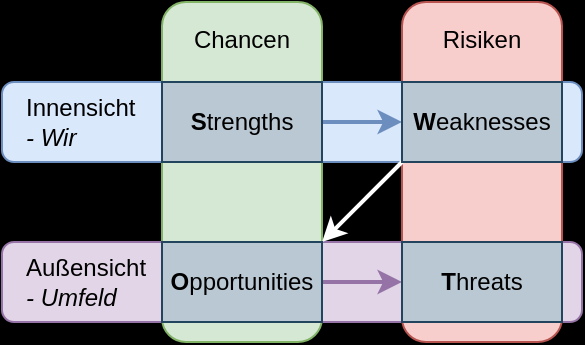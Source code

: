 <mxfile compressed="false" version="14.1.8" type="device">
  <diagram id="UvNM3isBRru4vlubQ8CU" name="Seite-1">
    <mxGraphModel dx="652" dy="414" grid="1" gridSize="10" guides="1" tooltips="1" connect="1" arrows="1" fold="1" page="1" pageScale="1" pageWidth="827" pageHeight="1169" background="#000000" math="0" shadow="0">
      <root>
        <mxCell id="0" />
        <mxCell id="1" parent="0" />
        <mxCell id="ATQ-_7qSr0HIZTYXPX5r-1" value="Innensicht&lt;br&gt;&lt;i&gt;- Wir&lt;/i&gt;" style="rounded=1;whiteSpace=wrap;html=1;align=left;spacingLeft=10;fillColor=#dae8fc;strokeColor=#6c8ebf;" vertex="1" parent="1">
          <mxGeometry x="120" y="240" width="290" height="40" as="geometry" />
        </mxCell>
        <mxCell id="ATQ-_7qSr0HIZTYXPX5r-2" value="Außensicht&lt;br&gt;&lt;i&gt;- Umfeld&lt;/i&gt;" style="rounded=1;whiteSpace=wrap;html=1;align=left;spacingLeft=10;fillColor=#e1d5e7;strokeColor=#9673a6;" vertex="1" parent="1">
          <mxGeometry x="120" y="320" width="290" height="40" as="geometry" />
        </mxCell>
        <mxCell id="ATQ-_7qSr0HIZTYXPX5r-4" value="Chancen&lt;span style=&quot;color: rgba(0 , 0 , 0 , 0) ; font-family: monospace ; font-size: 0px&quot;&gt;%3CmxGraphModel%3E%3Croot%3E%3CmxCell%20id%3D%220%22%2F%3E%3CmxCell%20id%3D%221%22%20parent%3D%220%22%2F%3E%3CmxCell%20id%3D%222%22%20value%3D%22Innensicht%22%20style%3D%22rounded%3D1%3BwhiteSpace%3Dwrap%3Bhtml%3D1%3Balign%3Dleft%3BspacingLeft%3D10%3B%22%20vertex%3D%221%22%20parent%3D%221%22%3E%3CmxGeometry%20x%3D%2280%22%20y%3D%2280%22%20width%3D%22550%22%20height%3D%2240%22%20as%3D%22geometry%22%2F%3E%3C%2FmxCell%3E%3C%2Froot%3E%3C%2FmxGraphModel%3E&lt;/span&gt;" style="rounded=1;whiteSpace=wrap;html=1;align=center;verticalAlign=top;spacingTop=5;fillColor=#d5e8d4;strokeColor=#82b366;" vertex="1" parent="1">
          <mxGeometry x="200" y="200" width="80" height="170" as="geometry" />
        </mxCell>
        <mxCell id="ATQ-_7qSr0HIZTYXPX5r-5" value="Risiken" style="rounded=1;whiteSpace=wrap;html=1;align=center;verticalAlign=top;spacingTop=5;fillColor=#f8cecc;strokeColor=#b85450;" vertex="1" parent="1">
          <mxGeometry x="320" y="200" width="80" height="170" as="geometry" />
        </mxCell>
        <mxCell id="ATQ-_7qSr0HIZTYXPX5r-10" value="" style="endArrow=classic;html=1;exitX=1;exitY=0.5;exitDx=0;exitDy=0;entryX=0;entryY=0.5;entryDx=0;entryDy=0;strokeColor=#6c8ebf;fillColor=#dae8fc;strokeWidth=2;" edge="1" parent="1" source="ATQ-_7qSr0HIZTYXPX5r-7" target="ATQ-_7qSr0HIZTYXPX5r-6">
          <mxGeometry width="50" height="50" relative="1" as="geometry">
            <mxPoint x="510" y="250" as="sourcePoint" />
            <mxPoint x="300" y="300" as="targetPoint" />
          </mxGeometry>
        </mxCell>
        <mxCell id="ATQ-_7qSr0HIZTYXPX5r-11" value="" style="endArrow=classic;html=1;exitX=1;exitY=0.5;exitDx=0;exitDy=0;entryX=0;entryY=0.5;entryDx=0;entryDy=0;strokeColor=#9673a6;fillColor=#e1d5e7;strokeWidth=2;" edge="1" parent="1" source="ATQ-_7qSr0HIZTYXPX5r-9" target="ATQ-_7qSr0HIZTYXPX5r-8">
          <mxGeometry width="50" height="50" relative="1" as="geometry">
            <mxPoint x="270" y="470" as="sourcePoint" />
            <mxPoint x="320" y="420" as="targetPoint" />
          </mxGeometry>
        </mxCell>
        <mxCell id="ATQ-_7qSr0HIZTYXPX5r-12" value="" style="endArrow=classic;html=1;exitX=0;exitY=1;exitDx=0;exitDy=0;entryX=1;entryY=0;entryDx=0;entryDy=0;strokeColor=#FFFFFF;strokeWidth=2;" edge="1" parent="1" source="ATQ-_7qSr0HIZTYXPX5r-6" target="ATQ-_7qSr0HIZTYXPX5r-9">
          <mxGeometry width="50" height="50" relative="1" as="geometry">
            <mxPoint x="310" y="300" as="sourcePoint" />
            <mxPoint x="290" y="310" as="targetPoint" />
          </mxGeometry>
        </mxCell>
        <mxCell id="ATQ-_7qSr0HIZTYXPX5r-7" value="&lt;b&gt;S&lt;/b&gt;trengths" style="rounded=0;whiteSpace=wrap;html=1;align=center;fillColor=#bac8d3;strokeColor=#23445d;" vertex="1" parent="1">
          <mxGeometry x="200" y="240" width="80" height="40" as="geometry" />
        </mxCell>
        <mxCell id="ATQ-_7qSr0HIZTYXPX5r-6" value="&lt;b&gt;W&lt;/b&gt;eaknesses" style="rounded=0;whiteSpace=wrap;html=1;align=center;fillColor=#bac8d3;strokeColor=#23445d;" vertex="1" parent="1">
          <mxGeometry x="320" y="240" width="80" height="40" as="geometry" />
        </mxCell>
        <mxCell id="ATQ-_7qSr0HIZTYXPX5r-8" value="&lt;b&gt;T&lt;/b&gt;hreats" style="rounded=0;whiteSpace=wrap;html=1;align=center;fillColor=#bac8d3;strokeColor=#23445d;" vertex="1" parent="1">
          <mxGeometry x="320" y="320" width="80" height="40" as="geometry" />
        </mxCell>
        <mxCell id="ATQ-_7qSr0HIZTYXPX5r-9" value="&lt;b&gt;O&lt;/b&gt;pportunities" style="rounded=0;whiteSpace=wrap;html=1;align=center;fillColor=#bac8d3;strokeColor=#23445d;" vertex="1" parent="1">
          <mxGeometry x="200" y="320" width="80" height="40" as="geometry" />
        </mxCell>
      </root>
    </mxGraphModel>
  </diagram>
</mxfile>
